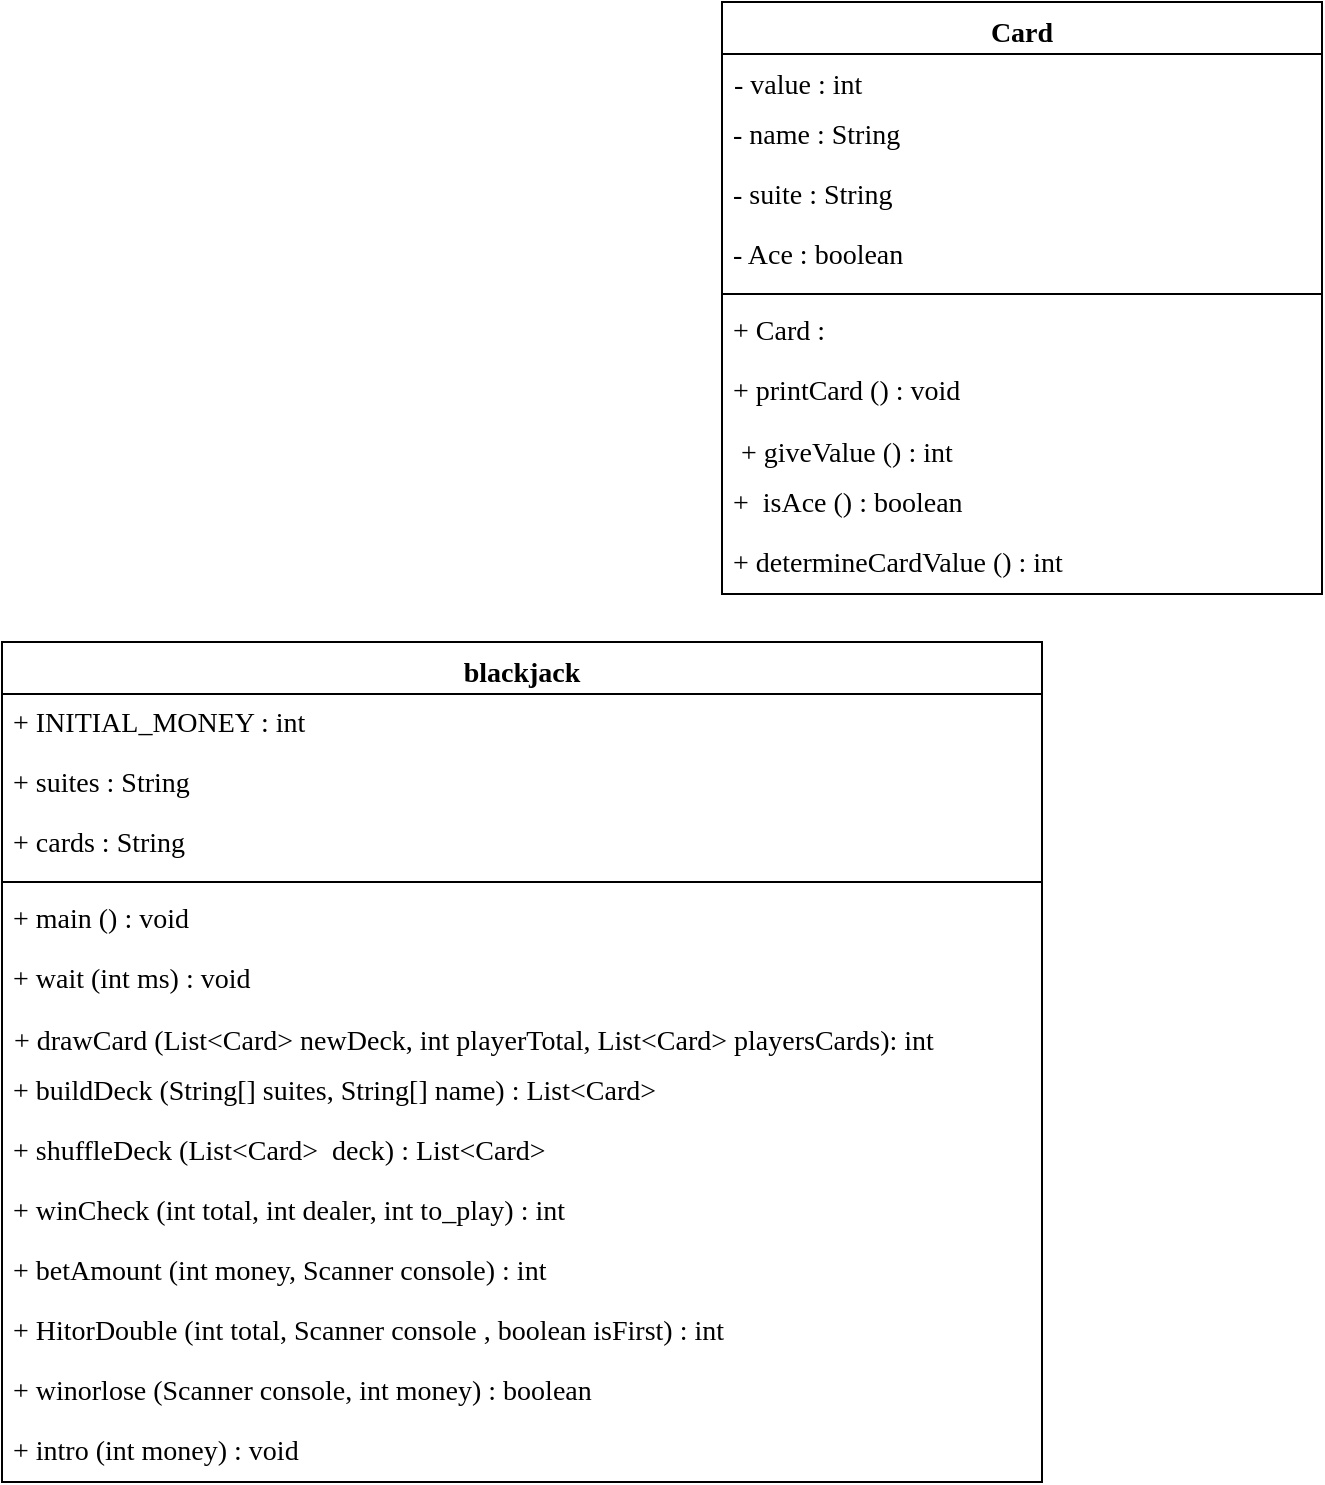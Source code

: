 <mxfile version="17.2.4" type="github">
  <diagram id="C5RBs43oDa-KdzZeNtuy" name="Page-1">
    <mxGraphModel dx="509" dy="561" grid="1" gridSize="10" guides="1" tooltips="1" connect="1" arrows="1" fold="1" page="1" pageScale="1" pageWidth="827" pageHeight="1169" math="0" shadow="0">
      <root>
        <mxCell id="WIyWlLk6GJQsqaUBKTNV-0" />
        <mxCell id="WIyWlLk6GJQsqaUBKTNV-1" parent="WIyWlLk6GJQsqaUBKTNV-0" />
        <mxCell id="86hyNVgNyFr579L64Pvy-1" value="blackjack" style="swimlane;fontStyle=1;align=center;verticalAlign=top;childLayout=stackLayout;horizontal=1;startSize=26;horizontalStack=0;resizeParent=1;resizeParentMax=0;resizeLast=0;collapsible=1;marginBottom=0;fontFamily=Times New Roman;fontSize=14;" parent="WIyWlLk6GJQsqaUBKTNV-1" vertex="1">
          <mxGeometry x="40" y="480" width="520" height="420" as="geometry" />
        </mxCell>
        <mxCell id="86hyNVgNyFr579L64Pvy-7" value="&lt;span&gt;&amp;nbsp;+ INITIAL_MONEY :&amp;nbsp;int&amp;nbsp;&lt;/span&gt;" style="text;html=1;strokeColor=none;fillColor=none;align=left;verticalAlign=middle;whiteSpace=wrap;rounded=0;labelBackgroundColor=none;fontFamily=Times New Roman;fontSize=14;fontColor=default;" parent="86hyNVgNyFr579L64Pvy-1" vertex="1">
          <mxGeometry y="26" width="520" height="30" as="geometry" />
        </mxCell>
        <mxCell id="86hyNVgNyFr579L64Pvy-5" value="&lt;font style=&quot;font-size: 14px&quot;&gt;&amp;nbsp;+ suites : String&lt;/font&gt;" style="text;html=1;strokeColor=none;fillColor=none;align=left;verticalAlign=middle;whiteSpace=wrap;rounded=0;fontFamily=Times New Roman;fontSize=14;" parent="86hyNVgNyFr579L64Pvy-1" vertex="1">
          <mxGeometry y="56" width="520" height="30" as="geometry" />
        </mxCell>
        <mxCell id="86hyNVgNyFr579L64Pvy-6" value="&amp;nbsp;+ cards : String" style="text;html=1;strokeColor=none;fillColor=none;align=left;verticalAlign=middle;whiteSpace=wrap;rounded=0;fontFamily=Times New Roman;fontSize=14;" parent="86hyNVgNyFr579L64Pvy-1" vertex="1">
          <mxGeometry y="86" width="520" height="30" as="geometry" />
        </mxCell>
        <mxCell id="86hyNVgNyFr579L64Pvy-3" value="" style="line;strokeWidth=1;fillColor=none;align=left;verticalAlign=middle;spacingTop=-1;spacingLeft=3;spacingRight=3;rotatable=0;labelPosition=right;points=[];portConstraint=eastwest;fontFamily=Times New Roman;fontSize=14;" parent="86hyNVgNyFr579L64Pvy-1" vertex="1">
          <mxGeometry y="116" width="520" height="8" as="geometry" />
        </mxCell>
        <mxCell id="bj7knA4HLaOsED4XYMZl-0" value="&lt;font face=&quot;Times New Roman&quot; style=&quot;font-size: 14px&quot;&gt;&amp;nbsp;+ main () : void&lt;/font&gt;" style="text;html=1;strokeColor=none;fillColor=none;align=left;verticalAlign=middle;whiteSpace=wrap;rounded=0;" vertex="1" parent="86hyNVgNyFr579L64Pvy-1">
          <mxGeometry y="124" width="520" height="30" as="geometry" />
        </mxCell>
        <mxCell id="bj7knA4HLaOsED4XYMZl-2" value="&amp;nbsp;+ wait (int ms) : void" style="text;html=1;strokeColor=none;fillColor=none;align=left;verticalAlign=middle;whiteSpace=wrap;rounded=0;fontFamily=Times New Roman;fontSize=14;" vertex="1" parent="86hyNVgNyFr579L64Pvy-1">
          <mxGeometry y="154" width="520" height="30" as="geometry" />
        </mxCell>
        <mxCell id="86hyNVgNyFr579L64Pvy-4" value="+ drawCard (List&lt;Card&gt; newDeck, int playerTotal, List&lt;Card&gt; playersCards): int" style="text;strokeColor=none;fillColor=none;align=left;verticalAlign=top;spacingLeft=4;spacingRight=4;overflow=hidden;rotatable=0;points=[[0,0.5],[1,0.5]];portConstraint=eastwest;fontFamily=Times New Roman;fontSize=14;" parent="86hyNVgNyFr579L64Pvy-1" vertex="1">
          <mxGeometry y="184" width="520" height="26" as="geometry" />
        </mxCell>
        <mxCell id="86hyNVgNyFr579L64Pvy-8" value="&amp;nbsp;+ buildDeck (String[] suites, String[] name) :&amp;nbsp;List&amp;lt;Card&amp;gt;&amp;nbsp;" style="text;html=1;strokeColor=none;fillColor=none;align=left;verticalAlign=middle;whiteSpace=wrap;rounded=0;labelBackgroundColor=none;fontFamily=Times New Roman;fontSize=14;fontColor=default;" parent="86hyNVgNyFr579L64Pvy-1" vertex="1">
          <mxGeometry y="210" width="520" height="30" as="geometry" />
        </mxCell>
        <mxCell id="86hyNVgNyFr579L64Pvy-9" value="&amp;nbsp;+ shuffleDeck (List&amp;lt;Card&amp;gt;&amp;nbsp; deck) :&amp;nbsp;List&amp;lt;Card&amp;gt;&amp;nbsp;" style="text;html=1;strokeColor=none;fillColor=none;align=left;verticalAlign=middle;whiteSpace=wrap;rounded=0;labelBackgroundColor=none;fontFamily=Times New Roman;fontSize=14;fontColor=default;" parent="86hyNVgNyFr579L64Pvy-1" vertex="1">
          <mxGeometry y="240" width="520" height="30" as="geometry" />
        </mxCell>
        <mxCell id="86hyNVgNyFr579L64Pvy-10" value="&amp;nbsp;+ winCheck (int total, int dealer, int to_play) : int" style="text;html=1;strokeColor=none;fillColor=none;align=left;verticalAlign=middle;whiteSpace=wrap;rounded=0;labelBackgroundColor=none;fontFamily=Times New Roman;fontSize=14;fontColor=default;" parent="86hyNVgNyFr579L64Pvy-1" vertex="1">
          <mxGeometry y="270" width="520" height="30" as="geometry" />
        </mxCell>
        <mxCell id="86hyNVgNyFr579L64Pvy-11" value="&amp;nbsp;+ betAmount (int money, Scanner console) : int" style="text;html=1;strokeColor=none;fillColor=none;align=left;verticalAlign=middle;whiteSpace=wrap;rounded=0;labelBackgroundColor=none;fontFamily=Times New Roman;fontSize=14;fontColor=default;" parent="86hyNVgNyFr579L64Pvy-1" vertex="1">
          <mxGeometry y="300" width="520" height="30" as="geometry" />
        </mxCell>
        <mxCell id="86hyNVgNyFr579L64Pvy-12" value="&amp;nbsp;+ HitorDouble (int total, Scanner console , boolean isFirst) : int" style="text;html=1;strokeColor=none;fillColor=none;align=left;verticalAlign=middle;whiteSpace=wrap;rounded=0;labelBackgroundColor=none;fontFamily=Times New Roman;fontSize=14;fontColor=default;" parent="86hyNVgNyFr579L64Pvy-1" vertex="1">
          <mxGeometry y="330" width="520" height="30" as="geometry" />
        </mxCell>
        <mxCell id="86hyNVgNyFr579L64Pvy-13" value="&amp;nbsp;+&amp;nbsp;winorlose (Scanner console, int money) : boolean" style="text;html=1;strokeColor=none;fillColor=none;align=left;verticalAlign=middle;whiteSpace=wrap;rounded=0;labelBackgroundColor=none;fontFamily=Times New Roman;fontSize=14;fontColor=default;" parent="86hyNVgNyFr579L64Pvy-1" vertex="1">
          <mxGeometry y="360" width="520" height="30" as="geometry" />
        </mxCell>
        <mxCell id="bj7knA4HLaOsED4XYMZl-1" value="&amp;nbsp;+ intro (int money) : void" style="text;html=1;strokeColor=none;fillColor=none;align=left;verticalAlign=middle;whiteSpace=wrap;rounded=0;fontFamily=Times New Roman;fontSize=14;" vertex="1" parent="86hyNVgNyFr579L64Pvy-1">
          <mxGeometry y="390" width="520" height="30" as="geometry" />
        </mxCell>
        <mxCell id="86hyNVgNyFr579L64Pvy-14" value="Card" style="swimlane;fontStyle=1;align=center;verticalAlign=top;childLayout=stackLayout;horizontal=1;startSize=26;horizontalStack=0;resizeParent=1;resizeParentMax=0;resizeLast=0;collapsible=1;marginBottom=0;labelBackgroundColor=none;fontFamily=Times New Roman;fontSize=14;fontColor=default;" parent="WIyWlLk6GJQsqaUBKTNV-1" vertex="1">
          <mxGeometry x="400" y="160" width="300" height="296" as="geometry" />
        </mxCell>
        <mxCell id="86hyNVgNyFr579L64Pvy-15" value="- value : int" style="text;strokeColor=none;fillColor=none;align=left;verticalAlign=top;spacingLeft=4;spacingRight=4;overflow=hidden;rotatable=0;points=[[0,0.5],[1,0.5]];portConstraint=eastwest;labelBackgroundColor=none;fontFamily=Times New Roman;fontSize=14;fontColor=default;" parent="86hyNVgNyFr579L64Pvy-14" vertex="1">
          <mxGeometry y="26" width="300" height="26" as="geometry" />
        </mxCell>
        <mxCell id="86hyNVgNyFr579L64Pvy-18" value="&amp;nbsp;- name : String" style="text;html=1;strokeColor=none;fillColor=none;align=left;verticalAlign=middle;whiteSpace=wrap;rounded=0;labelBackgroundColor=none;fontFamily=Times New Roman;fontSize=14;fontColor=default;" parent="86hyNVgNyFr579L64Pvy-14" vertex="1">
          <mxGeometry y="52" width="300" height="30" as="geometry" />
        </mxCell>
        <mxCell id="86hyNVgNyFr579L64Pvy-19" value="&amp;nbsp;- suite : String" style="text;html=1;strokeColor=none;fillColor=none;align=left;verticalAlign=middle;whiteSpace=wrap;rounded=0;labelBackgroundColor=none;fontFamily=Times New Roman;fontSize=14;fontColor=default;" parent="86hyNVgNyFr579L64Pvy-14" vertex="1">
          <mxGeometry y="82" width="300" height="30" as="geometry" />
        </mxCell>
        <mxCell id="86hyNVgNyFr579L64Pvy-20" value="&amp;nbsp;- Ace : boolean" style="text;html=1;strokeColor=none;fillColor=none;align=left;verticalAlign=middle;whiteSpace=wrap;rounded=0;labelBackgroundColor=none;fontFamily=Times New Roman;fontSize=14;fontColor=default;" parent="86hyNVgNyFr579L64Pvy-14" vertex="1">
          <mxGeometry y="112" width="300" height="30" as="geometry" />
        </mxCell>
        <mxCell id="86hyNVgNyFr579L64Pvy-16" value="" style="line;strokeWidth=1;fillColor=none;align=left;verticalAlign=middle;spacingTop=-1;spacingLeft=3;spacingRight=3;rotatable=0;labelPosition=right;points=[];portConstraint=eastwest;labelBackgroundColor=none;fontFamily=Times New Roman;fontSize=14;fontColor=default;" parent="86hyNVgNyFr579L64Pvy-14" vertex="1">
          <mxGeometry y="142" width="300" height="8" as="geometry" />
        </mxCell>
        <mxCell id="86hyNVgNyFr579L64Pvy-22" value="&amp;nbsp;+&amp;nbsp;Card :" style="text;html=1;strokeColor=none;fillColor=none;align=left;verticalAlign=middle;whiteSpace=wrap;rounded=0;labelBackgroundColor=none;fontFamily=Times New Roman;fontSize=14;fontColor=default;" parent="86hyNVgNyFr579L64Pvy-14" vertex="1">
          <mxGeometry y="150" width="300" height="30" as="geometry" />
        </mxCell>
        <mxCell id="86hyNVgNyFr579L64Pvy-21" value="&amp;nbsp;+&amp;nbsp;printCard () : void" style="text;html=1;strokeColor=none;fillColor=none;align=left;verticalAlign=middle;whiteSpace=wrap;rounded=0;labelBackgroundColor=none;fontFamily=Times New Roman;fontSize=14;fontColor=default;" parent="86hyNVgNyFr579L64Pvy-14" vertex="1">
          <mxGeometry y="180" width="300" height="30" as="geometry" />
        </mxCell>
        <mxCell id="86hyNVgNyFr579L64Pvy-17" value=" + giveValue () : int " style="text;strokeColor=none;fillColor=none;align=left;verticalAlign=top;spacingLeft=4;spacingRight=4;overflow=hidden;rotatable=0;points=[[0,0.5],[1,0.5]];portConstraint=eastwest;labelBackgroundColor=none;fontFamily=Times New Roman;fontSize=14;fontColor=default;" parent="86hyNVgNyFr579L64Pvy-14" vertex="1">
          <mxGeometry y="210" width="300" height="26" as="geometry" />
        </mxCell>
        <mxCell id="86hyNVgNyFr579L64Pvy-23" value="&amp;nbsp;+&amp;nbsp;&amp;nbsp;isAce () : boolean" style="text;html=1;strokeColor=none;fillColor=none;align=left;verticalAlign=middle;whiteSpace=wrap;rounded=0;labelBackgroundColor=none;fontFamily=Times New Roman;fontSize=14;fontColor=default;" parent="86hyNVgNyFr579L64Pvy-14" vertex="1">
          <mxGeometry y="236" width="300" height="30" as="geometry" />
        </mxCell>
        <mxCell id="86hyNVgNyFr579L64Pvy-24" value="&amp;nbsp;+&amp;nbsp;determineCardValue () : int" style="text;html=1;strokeColor=none;fillColor=none;align=left;verticalAlign=middle;whiteSpace=wrap;rounded=0;labelBackgroundColor=none;fontFamily=Times New Roman;fontSize=14;fontColor=default;" parent="86hyNVgNyFr579L64Pvy-14" vertex="1">
          <mxGeometry y="266" width="300" height="30" as="geometry" />
        </mxCell>
      </root>
    </mxGraphModel>
  </diagram>
</mxfile>
